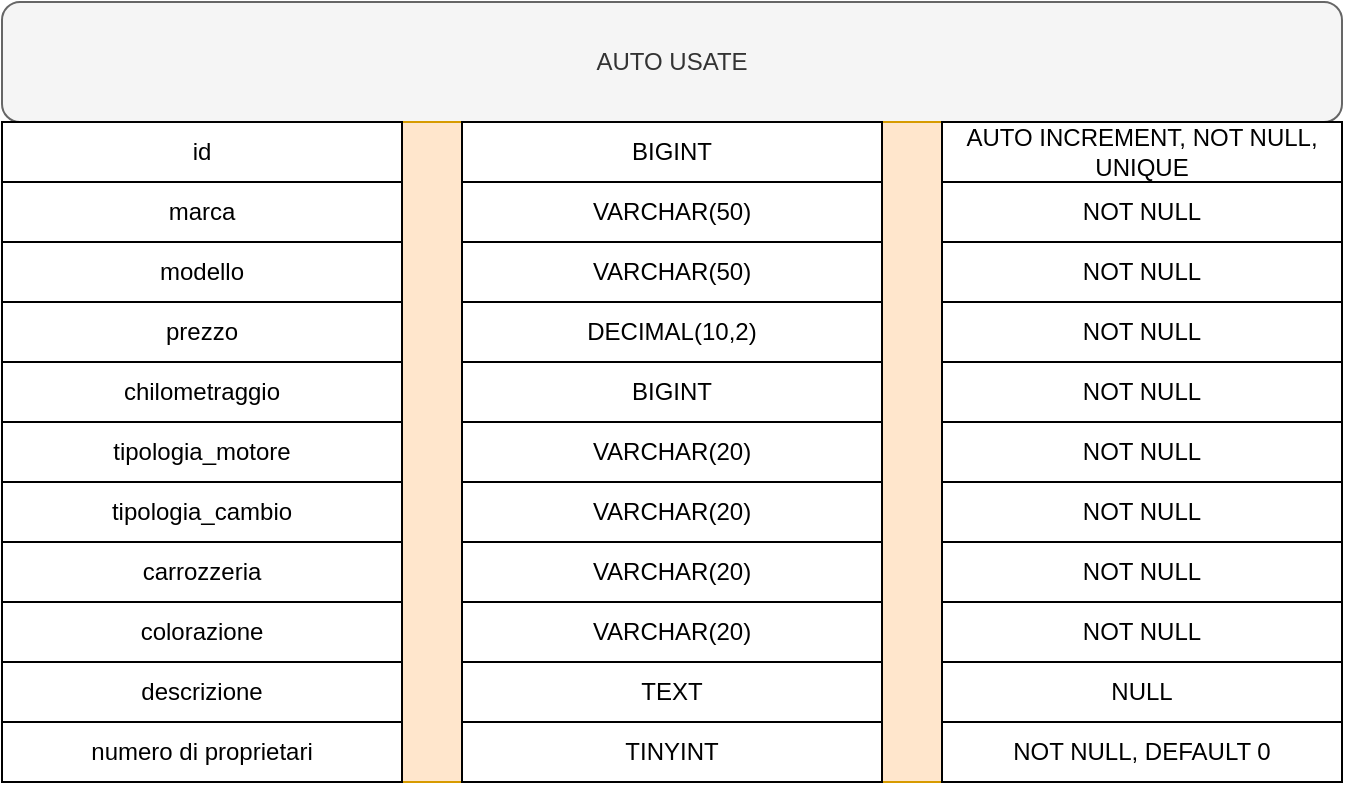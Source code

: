 <mxfile version="21.0.10" type="github"><diagram name="Pagina-1" id="WV0pTMghpMFNOub-sF_f"><mxGraphModel dx="1617" dy="796" grid="1" gridSize="10" guides="1" tooltips="1" connect="1" arrows="1" fold="1" page="1" pageScale="1" pageWidth="827" pageHeight="1169" math="0" shadow="0"><root><mxCell id="0"/><mxCell id="1" parent="0"/><mxCell id="yCXE2M6hgPrKM_AqEzND-1" value="AUTO USATE" style="rounded=1;whiteSpace=wrap;html=1;fillColor=#f5f5f5;fontColor=#333333;strokeColor=#666666;" vertex="1" parent="1"><mxGeometry x="90" y="60" width="670" height="60" as="geometry"/></mxCell><mxCell id="yCXE2M6hgPrKM_AqEzND-2" value="" style="rounded=0;whiteSpace=wrap;html=1;fillColor=#ffe6cc;strokeColor=#d79b00;" vertex="1" parent="1"><mxGeometry x="90" y="120" width="670" height="330" as="geometry"/></mxCell><mxCell id="yCXE2M6hgPrKM_AqEzND-4" value="id" style="rounded=0;whiteSpace=wrap;html=1;" vertex="1" parent="1"><mxGeometry x="90" y="120" width="200" height="30" as="geometry"/></mxCell><mxCell id="yCXE2M6hgPrKM_AqEzND-5" value="BIGINT" style="rounded=0;whiteSpace=wrap;html=1;" vertex="1" parent="1"><mxGeometry x="320" y="120" width="210" height="30" as="geometry"/></mxCell><mxCell id="yCXE2M6hgPrKM_AqEzND-6" value="AUTO INCREMENT, NOT NULL, UNIQUE" style="rounded=0;whiteSpace=wrap;html=1;" vertex="1" parent="1"><mxGeometry x="560" y="120" width="200" height="30" as="geometry"/></mxCell><mxCell id="yCXE2M6hgPrKM_AqEzND-10" value="marca" style="rounded=0;whiteSpace=wrap;html=1;" vertex="1" parent="1"><mxGeometry x="90" y="150" width="200" height="30" as="geometry"/></mxCell><mxCell id="yCXE2M6hgPrKM_AqEzND-11" value="modello" style="rounded=0;whiteSpace=wrap;html=1;" vertex="1" parent="1"><mxGeometry x="90" y="180" width="200" height="30" as="geometry"/></mxCell><mxCell id="yCXE2M6hgPrKM_AqEzND-12" value="prezzo" style="rounded=0;whiteSpace=wrap;html=1;" vertex="1" parent="1"><mxGeometry x="90" y="210" width="200" height="30" as="geometry"/></mxCell><mxCell id="yCXE2M6hgPrKM_AqEzND-13" value="chilometraggio" style="rounded=0;whiteSpace=wrap;html=1;" vertex="1" parent="1"><mxGeometry x="90" y="240" width="200" height="30" as="geometry"/></mxCell><mxCell id="yCXE2M6hgPrKM_AqEzND-15" value="tipologia_motore" style="rounded=0;whiteSpace=wrap;html=1;" vertex="1" parent="1"><mxGeometry x="90" y="270" width="200" height="30" as="geometry"/></mxCell><mxCell id="yCXE2M6hgPrKM_AqEzND-16" value="tipologia_cambio" style="rounded=0;whiteSpace=wrap;html=1;" vertex="1" parent="1"><mxGeometry x="90" y="300" width="200" height="30" as="geometry"/></mxCell><mxCell id="yCXE2M6hgPrKM_AqEzND-17" value="carrozzeria" style="rounded=0;whiteSpace=wrap;html=1;" vertex="1" parent="1"><mxGeometry x="90" y="330" width="200" height="30" as="geometry"/></mxCell><mxCell id="yCXE2M6hgPrKM_AqEzND-18" value="colorazione" style="rounded=0;whiteSpace=wrap;html=1;" vertex="1" parent="1"><mxGeometry x="90" y="360" width="200" height="30" as="geometry"/></mxCell><mxCell id="yCXE2M6hgPrKM_AqEzND-19" value="descrizione" style="rounded=0;whiteSpace=wrap;html=1;" vertex="1" parent="1"><mxGeometry x="90" y="390" width="200" height="30" as="geometry"/></mxCell><mxCell id="yCXE2M6hgPrKM_AqEzND-20" value="numero di proprietari" style="rounded=0;whiteSpace=wrap;html=1;" vertex="1" parent="1"><mxGeometry x="90" y="420" width="200" height="30" as="geometry"/></mxCell><mxCell id="yCXE2M6hgPrKM_AqEzND-22" value="VARCHAR(50)" style="rounded=0;whiteSpace=wrap;html=1;" vertex="1" parent="1"><mxGeometry x="320" y="150" width="210" height="30" as="geometry"/></mxCell><mxCell id="yCXE2M6hgPrKM_AqEzND-23" value="VARCHAR(50)" style="rounded=0;whiteSpace=wrap;html=1;" vertex="1" parent="1"><mxGeometry x="320" y="180" width="210" height="30" as="geometry"/></mxCell><mxCell id="yCXE2M6hgPrKM_AqEzND-25" value="DECIMAL(10,2)" style="rounded=0;whiteSpace=wrap;html=1;" vertex="1" parent="1"><mxGeometry x="320" y="210" width="210" height="30" as="geometry"/></mxCell><mxCell id="yCXE2M6hgPrKM_AqEzND-26" value="BIGINT" style="rounded=0;whiteSpace=wrap;html=1;" vertex="1" parent="1"><mxGeometry x="320" y="240" width="210" height="30" as="geometry"/></mxCell><mxCell id="yCXE2M6hgPrKM_AqEzND-27" value="VARCHAR(20)" style="rounded=0;whiteSpace=wrap;html=1;" vertex="1" parent="1"><mxGeometry x="320" y="270" width="210" height="30" as="geometry"/></mxCell><mxCell id="yCXE2M6hgPrKM_AqEzND-28" value="VARCHAR(20)" style="rounded=0;whiteSpace=wrap;html=1;" vertex="1" parent="1"><mxGeometry x="320" y="300" width="210" height="30" as="geometry"/></mxCell><mxCell id="yCXE2M6hgPrKM_AqEzND-29" value="VARCHAR(20)" style="rounded=0;whiteSpace=wrap;html=1;" vertex="1" parent="1"><mxGeometry x="320" y="330" width="210" height="30" as="geometry"/></mxCell><mxCell id="yCXE2M6hgPrKM_AqEzND-30" value="VARCHAR(20)" style="rounded=0;whiteSpace=wrap;html=1;" vertex="1" parent="1"><mxGeometry x="320" y="360" width="210" height="30" as="geometry"/></mxCell><mxCell id="yCXE2M6hgPrKM_AqEzND-31" value="TEXT" style="rounded=0;whiteSpace=wrap;html=1;" vertex="1" parent="1"><mxGeometry x="320" y="390" width="210" height="30" as="geometry"/></mxCell><mxCell id="yCXE2M6hgPrKM_AqEzND-32" value="TINYINT" style="rounded=0;whiteSpace=wrap;html=1;" vertex="1" parent="1"><mxGeometry x="320" y="420" width="210" height="30" as="geometry"/></mxCell><mxCell id="yCXE2M6hgPrKM_AqEzND-33" value="NOT NULL" style="rounded=0;whiteSpace=wrap;html=1;" vertex="1" parent="1"><mxGeometry x="560" y="150" width="200" height="30" as="geometry"/></mxCell><mxCell id="yCXE2M6hgPrKM_AqEzND-34" value="NOT NULL" style="rounded=0;whiteSpace=wrap;html=1;" vertex="1" parent="1"><mxGeometry x="560" y="180" width="200" height="30" as="geometry"/></mxCell><mxCell id="yCXE2M6hgPrKM_AqEzND-35" value="NOT NULL" style="rounded=0;whiteSpace=wrap;html=1;" vertex="1" parent="1"><mxGeometry x="560" y="210" width="200" height="30" as="geometry"/></mxCell><mxCell id="yCXE2M6hgPrKM_AqEzND-36" value="NOT NULL" style="rounded=0;whiteSpace=wrap;html=1;" vertex="1" parent="1"><mxGeometry x="560" y="240" width="200" height="30" as="geometry"/></mxCell><mxCell id="yCXE2M6hgPrKM_AqEzND-37" value="NOT NULL" style="rounded=0;whiteSpace=wrap;html=1;" vertex="1" parent="1"><mxGeometry x="560" y="270" width="200" height="30" as="geometry"/></mxCell><mxCell id="yCXE2M6hgPrKM_AqEzND-38" value="NOT NULL" style="rounded=0;whiteSpace=wrap;html=1;" vertex="1" parent="1"><mxGeometry x="560" y="300" width="200" height="30" as="geometry"/></mxCell><mxCell id="yCXE2M6hgPrKM_AqEzND-39" value="NOT NULL" style="rounded=0;whiteSpace=wrap;html=1;" vertex="1" parent="1"><mxGeometry x="560" y="330" width="200" height="30" as="geometry"/></mxCell><mxCell id="yCXE2M6hgPrKM_AqEzND-40" value="NOT NULL" style="rounded=0;whiteSpace=wrap;html=1;" vertex="1" parent="1"><mxGeometry x="560" y="360" width="200" height="30" as="geometry"/></mxCell><mxCell id="yCXE2M6hgPrKM_AqEzND-41" value="NULL" style="rounded=0;whiteSpace=wrap;html=1;" vertex="1" parent="1"><mxGeometry x="560" y="390" width="200" height="30" as="geometry"/></mxCell><mxCell id="yCXE2M6hgPrKM_AqEzND-42" value="NOT NULL, DEFAULT 0" style="rounded=0;whiteSpace=wrap;html=1;" vertex="1" parent="1"><mxGeometry x="560" y="420" width="200" height="30" as="geometry"/></mxCell></root></mxGraphModel></diagram></mxfile>